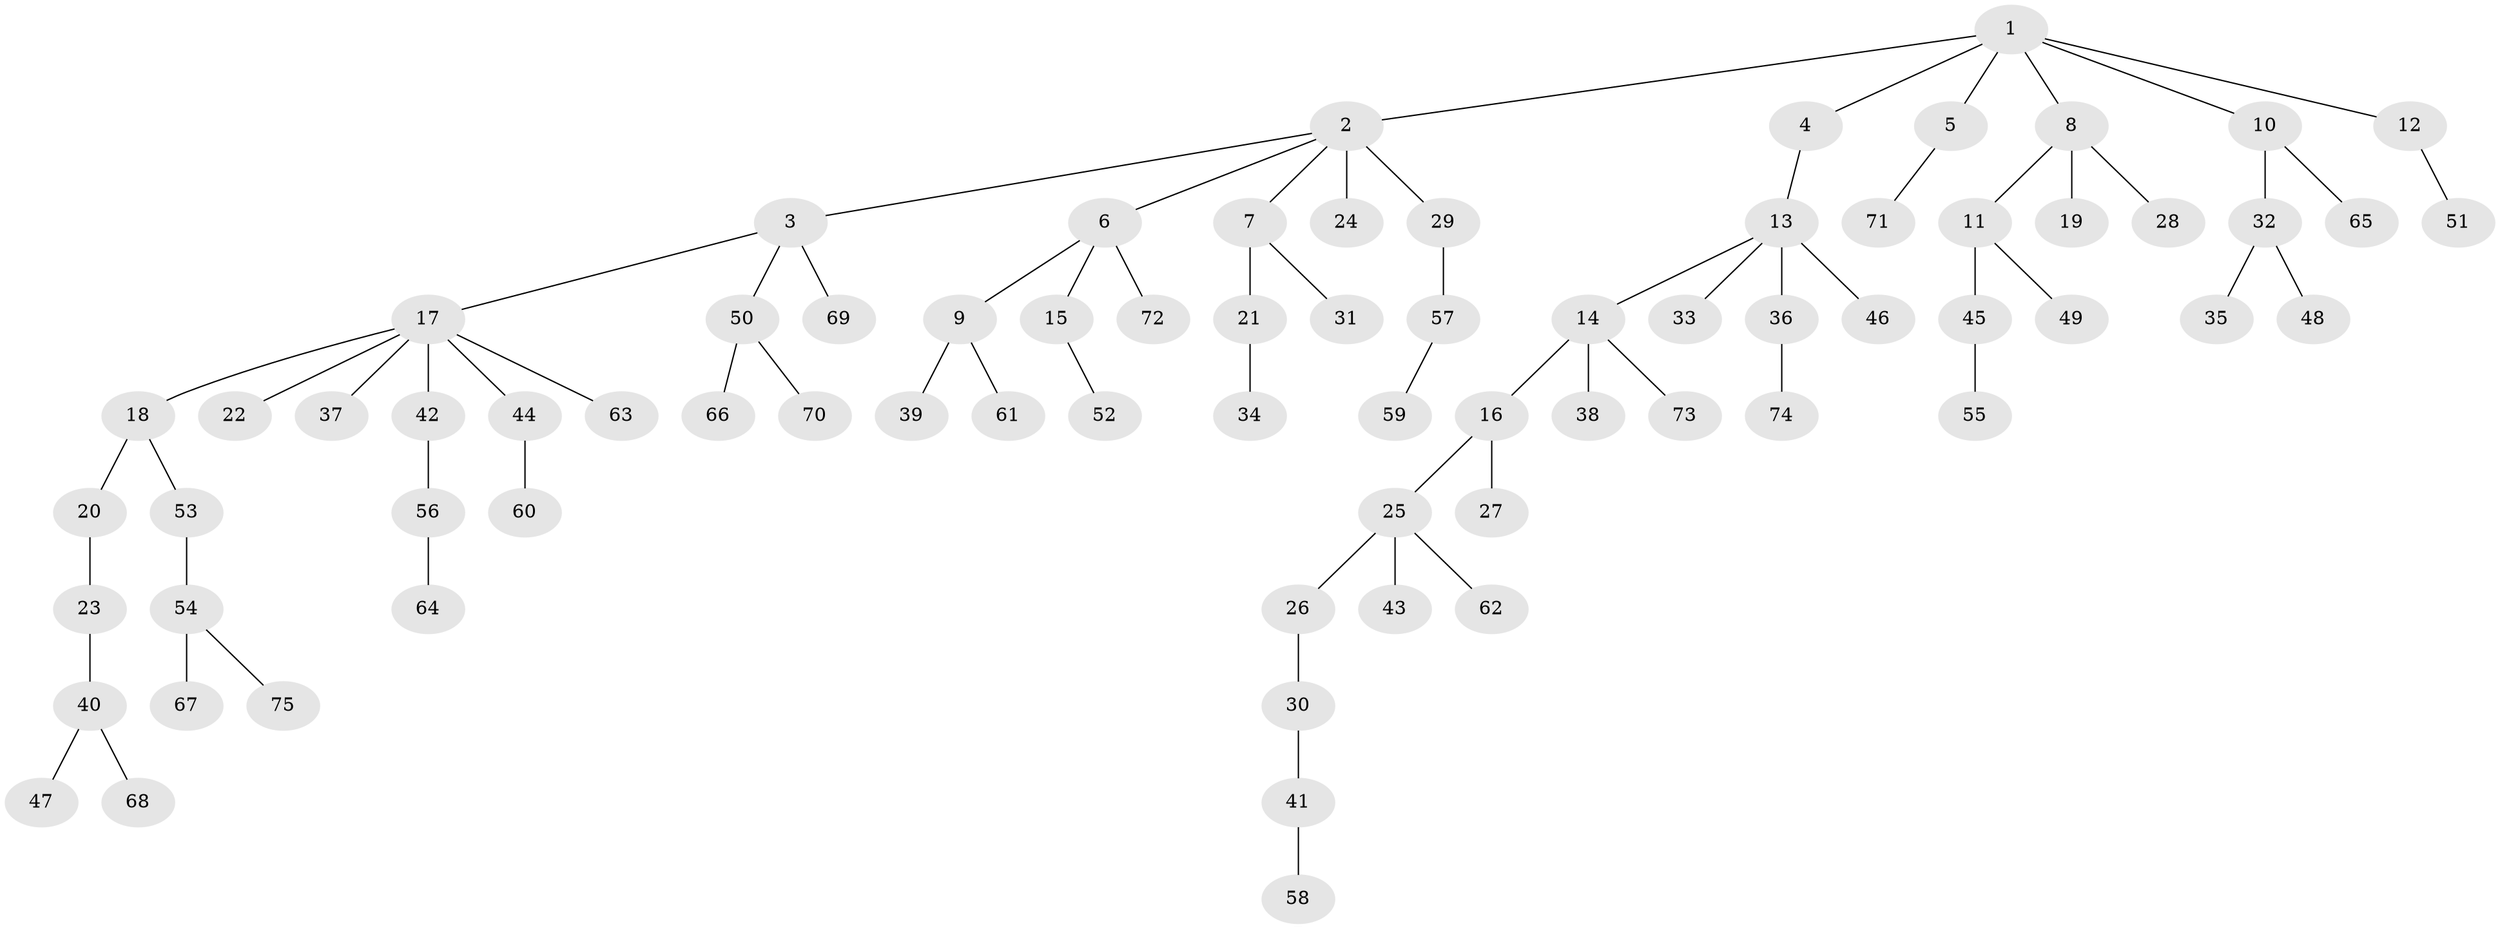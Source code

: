 // original degree distribution, {7: 0.008130081300813009, 6: 0.016260162601626018, 5: 0.032520325203252036, 2: 0.1951219512195122, 3: 0.13821138211382114, 4: 0.06504065040650407, 8: 0.008130081300813009, 1: 0.5365853658536586}
// Generated by graph-tools (version 1.1) at 2025/51/03/04/25 22:51:51]
// undirected, 75 vertices, 74 edges
graph export_dot {
  node [color=gray90,style=filled];
  1;
  2;
  3;
  4;
  5;
  6;
  7;
  8;
  9;
  10;
  11;
  12;
  13;
  14;
  15;
  16;
  17;
  18;
  19;
  20;
  21;
  22;
  23;
  24;
  25;
  26;
  27;
  28;
  29;
  30;
  31;
  32;
  33;
  34;
  35;
  36;
  37;
  38;
  39;
  40;
  41;
  42;
  43;
  44;
  45;
  46;
  47;
  48;
  49;
  50;
  51;
  52;
  53;
  54;
  55;
  56;
  57;
  58;
  59;
  60;
  61;
  62;
  63;
  64;
  65;
  66;
  67;
  68;
  69;
  70;
  71;
  72;
  73;
  74;
  75;
  1 -- 2 [weight=1.0];
  1 -- 4 [weight=1.0];
  1 -- 5 [weight=1.0];
  1 -- 8 [weight=1.0];
  1 -- 10 [weight=1.0];
  1 -- 12 [weight=1.0];
  2 -- 3 [weight=1.0];
  2 -- 6 [weight=1.0];
  2 -- 7 [weight=1.0];
  2 -- 24 [weight=2.0];
  2 -- 29 [weight=1.0];
  3 -- 17 [weight=1.0];
  3 -- 50 [weight=1.0];
  3 -- 69 [weight=1.0];
  4 -- 13 [weight=1.0];
  5 -- 71 [weight=1.0];
  6 -- 9 [weight=1.0];
  6 -- 15 [weight=1.0];
  6 -- 72 [weight=1.0];
  7 -- 21 [weight=1.0];
  7 -- 31 [weight=1.0];
  8 -- 11 [weight=1.0];
  8 -- 19 [weight=3.0];
  8 -- 28 [weight=1.0];
  9 -- 39 [weight=1.0];
  9 -- 61 [weight=1.0];
  10 -- 32 [weight=1.0];
  10 -- 65 [weight=1.0];
  11 -- 45 [weight=1.0];
  11 -- 49 [weight=2.0];
  12 -- 51 [weight=1.0];
  13 -- 14 [weight=1.0];
  13 -- 33 [weight=1.0];
  13 -- 36 [weight=1.0];
  13 -- 46 [weight=1.0];
  14 -- 16 [weight=1.0];
  14 -- 38 [weight=1.0];
  14 -- 73 [weight=1.0];
  15 -- 52 [weight=1.0];
  16 -- 25 [weight=1.0];
  16 -- 27 [weight=2.0];
  17 -- 18 [weight=1.0];
  17 -- 22 [weight=1.0];
  17 -- 37 [weight=1.0];
  17 -- 42 [weight=1.0];
  17 -- 44 [weight=1.0];
  17 -- 63 [weight=1.0];
  18 -- 20 [weight=1.0];
  18 -- 53 [weight=1.0];
  20 -- 23 [weight=1.0];
  21 -- 34 [weight=1.0];
  23 -- 40 [weight=1.0];
  25 -- 26 [weight=1.0];
  25 -- 43 [weight=1.0];
  25 -- 62 [weight=1.0];
  26 -- 30 [weight=1.0];
  29 -- 57 [weight=1.0];
  30 -- 41 [weight=1.0];
  32 -- 35 [weight=1.0];
  32 -- 48 [weight=1.0];
  36 -- 74 [weight=1.0];
  40 -- 47 [weight=1.0];
  40 -- 68 [weight=1.0];
  41 -- 58 [weight=2.0];
  42 -- 56 [weight=1.0];
  44 -- 60 [weight=1.0];
  45 -- 55 [weight=1.0];
  50 -- 66 [weight=1.0];
  50 -- 70 [weight=1.0];
  53 -- 54 [weight=1.0];
  54 -- 67 [weight=1.0];
  54 -- 75 [weight=1.0];
  56 -- 64 [weight=1.0];
  57 -- 59 [weight=1.0];
}
